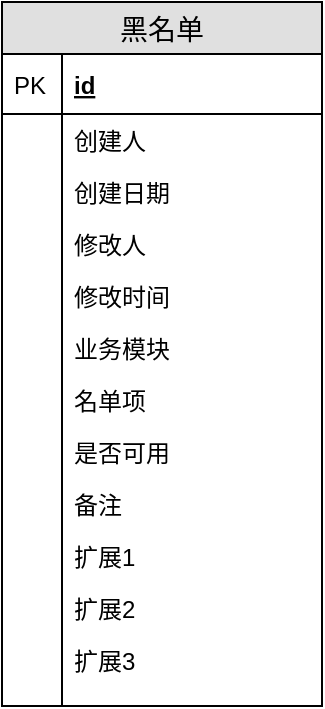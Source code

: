 <mxfile version="12.2.3" type="github" pages="1">
  <diagram name="Page-1" id="9f46799a-70d6-7492-0946-bef42562c5a5">
    <mxGraphModel dx="1132" dy="665" grid="1" gridSize="10" guides="1" tooltips="1" connect="1" arrows="1" fold="1" page="1" pageScale="1" pageWidth="1100" pageHeight="850" background="#ffffff" math="0" shadow="0">
      <root>
        <mxCell id="0"/>
        <mxCell id="1" parent="0"/>
        <mxCell id="h-gtuoUCRron7PmINnyO-1" value="黑名单" style="swimlane;fontStyle=0;childLayout=stackLayout;horizontal=1;startSize=26;fillColor=#e0e0e0;horizontalStack=0;resizeParent=1;resizeParentMax=0;resizeLast=0;collapsible=1;marginBottom=0;swimlaneFillColor=#ffffff;align=center;fontSize=14;" vertex="1" parent="1">
          <mxGeometry x="90" y="60" width="160" height="352" as="geometry"/>
        </mxCell>
        <mxCell id="h-gtuoUCRron7PmINnyO-2" value="id" style="shape=partialRectangle;top=0;left=0;right=0;bottom=1;align=left;verticalAlign=middle;fillColor=none;spacingLeft=34;spacingRight=4;overflow=hidden;rotatable=0;points=[[0,0.5],[1,0.5]];portConstraint=eastwest;dropTarget=0;fontStyle=5;fontSize=12;" vertex="1" parent="h-gtuoUCRron7PmINnyO-1">
          <mxGeometry y="26" width="160" height="30" as="geometry"/>
        </mxCell>
        <mxCell id="h-gtuoUCRron7PmINnyO-3" value="PK" style="shape=partialRectangle;top=0;left=0;bottom=0;fillColor=none;align=left;verticalAlign=middle;spacingLeft=4;spacingRight=4;overflow=hidden;rotatable=0;points=[];portConstraint=eastwest;part=1;fontSize=12;" vertex="1" connectable="0" parent="h-gtuoUCRron7PmINnyO-2">
          <mxGeometry width="30" height="30" as="geometry"/>
        </mxCell>
        <mxCell id="h-gtuoUCRron7PmINnyO-4" value="创建人" style="shape=partialRectangle;top=0;left=0;right=0;bottom=0;align=left;verticalAlign=top;fillColor=none;spacingLeft=34;spacingRight=4;overflow=hidden;rotatable=0;points=[[0,0.5],[1,0.5]];portConstraint=eastwest;dropTarget=0;fontSize=12;" vertex="1" parent="h-gtuoUCRron7PmINnyO-1">
          <mxGeometry y="56" width="160" height="26" as="geometry"/>
        </mxCell>
        <mxCell id="h-gtuoUCRron7PmINnyO-5" value="" style="shape=partialRectangle;top=0;left=0;bottom=0;fillColor=none;align=left;verticalAlign=top;spacingLeft=4;spacingRight=4;overflow=hidden;rotatable=0;points=[];portConstraint=eastwest;part=1;fontSize=12;" vertex="1" connectable="0" parent="h-gtuoUCRron7PmINnyO-4">
          <mxGeometry width="30" height="26" as="geometry"/>
        </mxCell>
        <mxCell id="h-gtuoUCRron7PmINnyO-6" value="创建日期" style="shape=partialRectangle;top=0;left=0;right=0;bottom=0;align=left;verticalAlign=top;fillColor=none;spacingLeft=34;spacingRight=4;overflow=hidden;rotatable=0;points=[[0,0.5],[1,0.5]];portConstraint=eastwest;dropTarget=0;fontSize=12;" vertex="1" parent="h-gtuoUCRron7PmINnyO-1">
          <mxGeometry y="82" width="160" height="26" as="geometry"/>
        </mxCell>
        <mxCell id="h-gtuoUCRron7PmINnyO-7" value="" style="shape=partialRectangle;top=0;left=0;bottom=0;fillColor=none;align=left;verticalAlign=top;spacingLeft=4;spacingRight=4;overflow=hidden;rotatable=0;points=[];portConstraint=eastwest;part=1;fontSize=12;" vertex="1" connectable="0" parent="h-gtuoUCRron7PmINnyO-6">
          <mxGeometry width="30" height="26" as="geometry"/>
        </mxCell>
        <mxCell id="h-gtuoUCRron7PmINnyO-8" value="修改人" style="shape=partialRectangle;top=0;left=0;right=0;bottom=0;align=left;verticalAlign=top;fillColor=none;spacingLeft=34;spacingRight=4;overflow=hidden;rotatable=0;points=[[0,0.5],[1,0.5]];portConstraint=eastwest;dropTarget=0;fontSize=12;" vertex="1" parent="h-gtuoUCRron7PmINnyO-1">
          <mxGeometry y="108" width="160" height="26" as="geometry"/>
        </mxCell>
        <mxCell id="h-gtuoUCRron7PmINnyO-9" value="" style="shape=partialRectangle;top=0;left=0;bottom=0;fillColor=none;align=left;verticalAlign=top;spacingLeft=4;spacingRight=4;overflow=hidden;rotatable=0;points=[];portConstraint=eastwest;part=1;fontSize=12;" vertex="1" connectable="0" parent="h-gtuoUCRron7PmINnyO-8">
          <mxGeometry width="30" height="26" as="geometry"/>
        </mxCell>
        <mxCell id="h-gtuoUCRron7PmINnyO-12" value="修改时间" style="shape=partialRectangle;top=0;left=0;right=0;bottom=0;align=left;verticalAlign=top;fillColor=none;spacingLeft=34;spacingRight=4;overflow=hidden;rotatable=0;points=[[0,0.5],[1,0.5]];portConstraint=eastwest;dropTarget=0;fontSize=12;" vertex="1" parent="h-gtuoUCRron7PmINnyO-1">
          <mxGeometry y="134" width="160" height="26" as="geometry"/>
        </mxCell>
        <mxCell id="h-gtuoUCRron7PmINnyO-13" value="" style="shape=partialRectangle;top=0;left=0;bottom=0;fillColor=none;align=left;verticalAlign=top;spacingLeft=4;spacingRight=4;overflow=hidden;rotatable=0;points=[];portConstraint=eastwest;part=1;fontSize=12;" vertex="1" connectable="0" parent="h-gtuoUCRron7PmINnyO-12">
          <mxGeometry width="30" height="26" as="geometry"/>
        </mxCell>
        <mxCell id="h-gtuoUCRron7PmINnyO-14" value="业务模块" style="shape=partialRectangle;top=0;left=0;right=0;bottom=0;align=left;verticalAlign=top;fillColor=none;spacingLeft=34;spacingRight=4;overflow=hidden;rotatable=0;points=[[0,0.5],[1,0.5]];portConstraint=eastwest;dropTarget=0;fontSize=12;" vertex="1" parent="h-gtuoUCRron7PmINnyO-1">
          <mxGeometry y="160" width="160" height="26" as="geometry"/>
        </mxCell>
        <mxCell id="h-gtuoUCRron7PmINnyO-15" value="" style="shape=partialRectangle;top=0;left=0;bottom=0;fillColor=none;align=left;verticalAlign=top;spacingLeft=4;spacingRight=4;overflow=hidden;rotatable=0;points=[];portConstraint=eastwest;part=1;fontSize=12;" vertex="1" connectable="0" parent="h-gtuoUCRron7PmINnyO-14">
          <mxGeometry width="30" height="26" as="geometry"/>
        </mxCell>
        <mxCell id="h-gtuoUCRron7PmINnyO-16" value="名单项" style="shape=partialRectangle;top=0;left=0;right=0;bottom=0;align=left;verticalAlign=top;fillColor=none;spacingLeft=34;spacingRight=4;overflow=hidden;rotatable=0;points=[[0,0.5],[1,0.5]];portConstraint=eastwest;dropTarget=0;fontSize=12;" vertex="1" parent="h-gtuoUCRron7PmINnyO-1">
          <mxGeometry y="186" width="160" height="26" as="geometry"/>
        </mxCell>
        <mxCell id="h-gtuoUCRron7PmINnyO-17" value="" style="shape=partialRectangle;top=0;left=0;bottom=0;fillColor=none;align=left;verticalAlign=top;spacingLeft=4;spacingRight=4;overflow=hidden;rotatable=0;points=[];portConstraint=eastwest;part=1;fontSize=12;" vertex="1" connectable="0" parent="h-gtuoUCRron7PmINnyO-16">
          <mxGeometry width="30" height="26" as="geometry"/>
        </mxCell>
        <mxCell id="h-gtuoUCRron7PmINnyO-18" value="是否可用" style="shape=partialRectangle;top=0;left=0;right=0;bottom=0;align=left;verticalAlign=top;fillColor=none;spacingLeft=34;spacingRight=4;overflow=hidden;rotatable=0;points=[[0,0.5],[1,0.5]];portConstraint=eastwest;dropTarget=0;fontSize=12;" vertex="1" parent="h-gtuoUCRron7PmINnyO-1">
          <mxGeometry y="212" width="160" height="26" as="geometry"/>
        </mxCell>
        <mxCell id="h-gtuoUCRron7PmINnyO-19" value="" style="shape=partialRectangle;top=0;left=0;bottom=0;fillColor=none;align=left;verticalAlign=top;spacingLeft=4;spacingRight=4;overflow=hidden;rotatable=0;points=[];portConstraint=eastwest;part=1;fontSize=12;" vertex="1" connectable="0" parent="h-gtuoUCRron7PmINnyO-18">
          <mxGeometry width="30" height="26" as="geometry"/>
        </mxCell>
        <mxCell id="h-gtuoUCRron7PmINnyO-27" value="备注" style="shape=partialRectangle;top=0;left=0;right=0;bottom=0;align=left;verticalAlign=top;fillColor=none;spacingLeft=34;spacingRight=4;overflow=hidden;rotatable=0;points=[[0,0.5],[1,0.5]];portConstraint=eastwest;dropTarget=0;fontSize=12;" vertex="1" parent="h-gtuoUCRron7PmINnyO-1">
          <mxGeometry y="238" width="160" height="26" as="geometry"/>
        </mxCell>
        <mxCell id="h-gtuoUCRron7PmINnyO-28" value="" style="shape=partialRectangle;top=0;left=0;bottom=0;fillColor=none;align=left;verticalAlign=top;spacingLeft=4;spacingRight=4;overflow=hidden;rotatable=0;points=[];portConstraint=eastwest;part=1;fontSize=12;" vertex="1" connectable="0" parent="h-gtuoUCRron7PmINnyO-27">
          <mxGeometry width="30" height="26" as="geometry"/>
        </mxCell>
        <mxCell id="h-gtuoUCRron7PmINnyO-20" value="扩展1" style="shape=partialRectangle;top=0;left=0;right=0;bottom=0;align=left;verticalAlign=top;fillColor=none;spacingLeft=34;spacingRight=4;overflow=hidden;rotatable=0;points=[[0,0.5],[1,0.5]];portConstraint=eastwest;dropTarget=0;fontSize=12;" vertex="1" parent="h-gtuoUCRron7PmINnyO-1">
          <mxGeometry y="264" width="160" height="26" as="geometry"/>
        </mxCell>
        <mxCell id="h-gtuoUCRron7PmINnyO-21" value="" style="shape=partialRectangle;top=0;left=0;bottom=0;fillColor=none;align=left;verticalAlign=top;spacingLeft=4;spacingRight=4;overflow=hidden;rotatable=0;points=[];portConstraint=eastwest;part=1;fontSize=12;" vertex="1" connectable="0" parent="h-gtuoUCRron7PmINnyO-20">
          <mxGeometry width="30" height="26" as="geometry"/>
        </mxCell>
        <mxCell id="h-gtuoUCRron7PmINnyO-22" value="扩展2" style="shape=partialRectangle;top=0;left=0;right=0;bottom=0;align=left;verticalAlign=top;fillColor=none;spacingLeft=34;spacingRight=4;overflow=hidden;rotatable=0;points=[[0,0.5],[1,0.5]];portConstraint=eastwest;dropTarget=0;fontSize=12;" vertex="1" parent="h-gtuoUCRron7PmINnyO-1">
          <mxGeometry y="290" width="160" height="26" as="geometry"/>
        </mxCell>
        <mxCell id="h-gtuoUCRron7PmINnyO-23" value="" style="shape=partialRectangle;top=0;left=0;bottom=0;fillColor=none;align=left;verticalAlign=top;spacingLeft=4;spacingRight=4;overflow=hidden;rotatable=0;points=[];portConstraint=eastwest;part=1;fontSize=12;" vertex="1" connectable="0" parent="h-gtuoUCRron7PmINnyO-22">
          <mxGeometry width="30" height="26" as="geometry"/>
        </mxCell>
        <mxCell id="h-gtuoUCRron7PmINnyO-24" value="扩展3" style="shape=partialRectangle;top=0;left=0;right=0;bottom=0;align=left;verticalAlign=top;fillColor=none;spacingLeft=34;spacingRight=4;overflow=hidden;rotatable=0;points=[[0,0.5],[1,0.5]];portConstraint=eastwest;dropTarget=0;fontSize=12;" vertex="1" parent="h-gtuoUCRron7PmINnyO-1">
          <mxGeometry y="316" width="160" height="26" as="geometry"/>
        </mxCell>
        <mxCell id="h-gtuoUCRron7PmINnyO-25" value="" style="shape=partialRectangle;top=0;left=0;bottom=0;fillColor=none;align=left;verticalAlign=top;spacingLeft=4;spacingRight=4;overflow=hidden;rotatable=0;points=[];portConstraint=eastwest;part=1;fontSize=12;" vertex="1" connectable="0" parent="h-gtuoUCRron7PmINnyO-24">
          <mxGeometry width="30" height="26" as="geometry"/>
        </mxCell>
        <mxCell id="h-gtuoUCRron7PmINnyO-10" value="" style="shape=partialRectangle;top=0;left=0;right=0;bottom=0;align=left;verticalAlign=top;fillColor=none;spacingLeft=34;spacingRight=4;overflow=hidden;rotatable=0;points=[[0,0.5],[1,0.5]];portConstraint=eastwest;dropTarget=0;fontSize=12;" vertex="1" parent="h-gtuoUCRron7PmINnyO-1">
          <mxGeometry y="342" width="160" height="10" as="geometry"/>
        </mxCell>
        <mxCell id="h-gtuoUCRron7PmINnyO-11" value="" style="shape=partialRectangle;top=0;left=0;bottom=0;fillColor=none;align=left;verticalAlign=top;spacingLeft=4;spacingRight=4;overflow=hidden;rotatable=0;points=[];portConstraint=eastwest;part=1;fontSize=12;" vertex="1" connectable="0" parent="h-gtuoUCRron7PmINnyO-10">
          <mxGeometry width="30" height="10" as="geometry"/>
        </mxCell>
      </root>
    </mxGraphModel>
  </diagram>
</mxfile>
